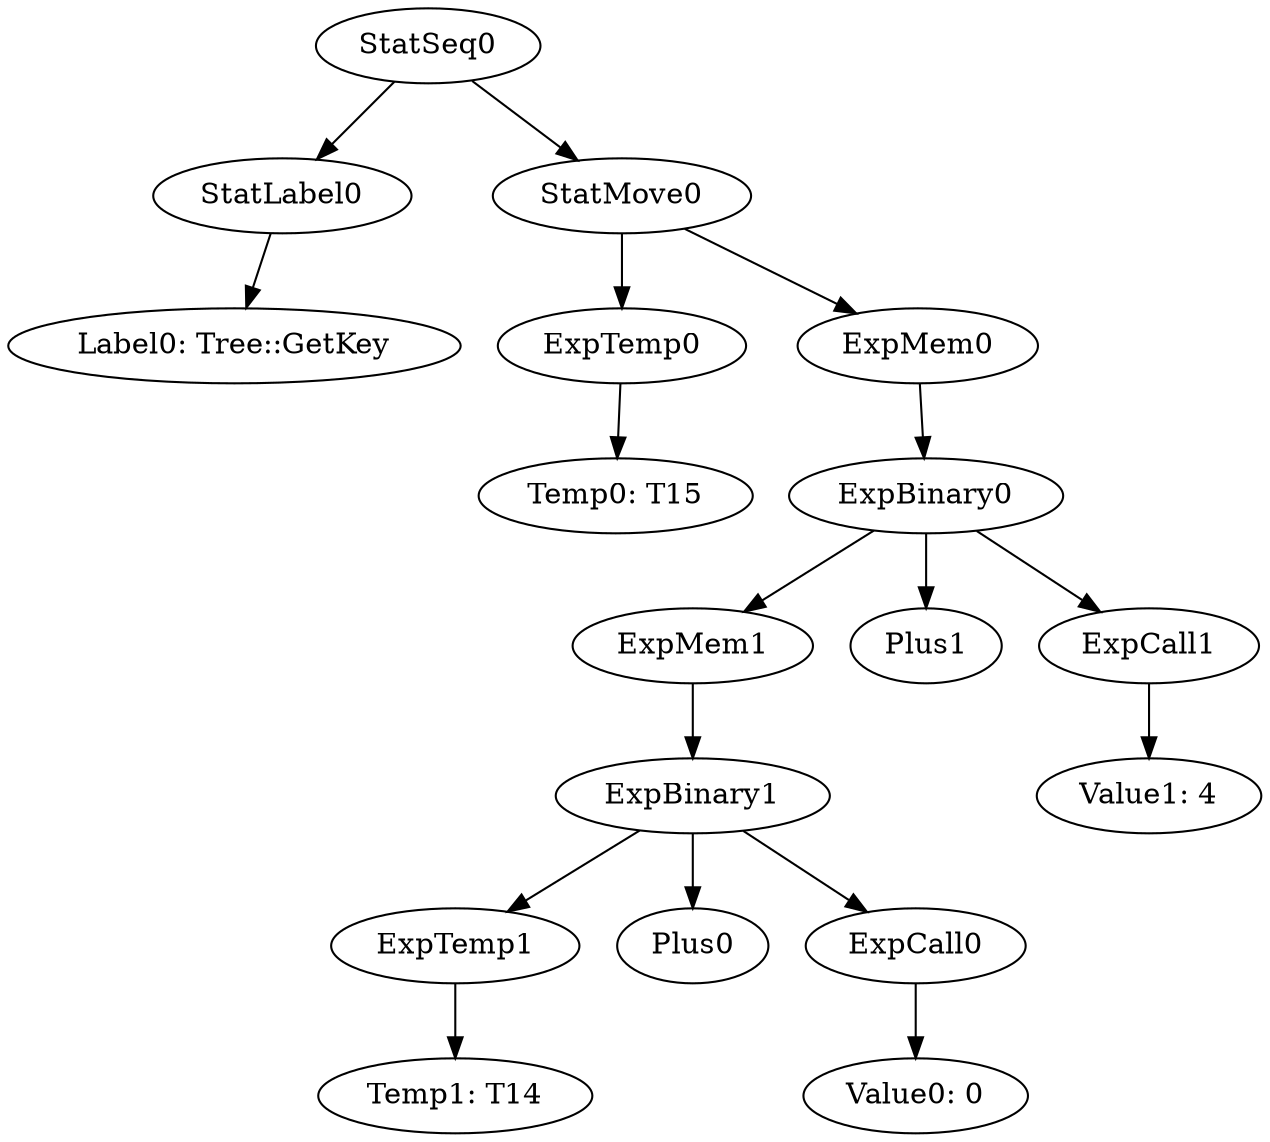 digraph {
	ordering = out;
	StatMove0 -> ExpTemp0;
	StatMove0 -> ExpMem0;
	ExpBinary0 -> ExpMem1;
	ExpBinary0 -> Plus1;
	ExpBinary0 -> ExpCall1;
	ExpCall1 -> "Value1: 4";
	ExpTemp0 -> "Temp0: T15";
	StatSeq0 -> StatLabel0;
	StatSeq0 -> StatMove0;
	StatLabel0 -> "Label0: Tree::GetKey";
	ExpTemp1 -> "Temp1: T14";
	ExpMem0 -> ExpBinary0;
	ExpBinary1 -> ExpTemp1;
	ExpBinary1 -> Plus0;
	ExpBinary1 -> ExpCall0;
	ExpCall0 -> "Value0: 0";
	ExpMem1 -> ExpBinary1;
}

